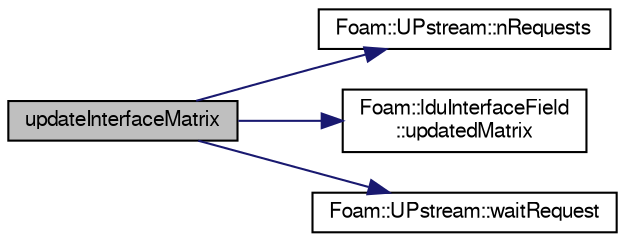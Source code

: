 digraph "updateInterfaceMatrix"
{
  bgcolor="transparent";
  edge [fontname="FreeSans",fontsize="10",labelfontname="FreeSans",labelfontsize="10"];
  node [fontname="FreeSans",fontsize="10",shape=record];
  rankdir="LR";
  Node801 [label="updateInterfaceMatrix",height=0.2,width=0.4,color="black", fillcolor="grey75", style="filled", fontcolor="black"];
  Node801 -> Node802 [color="midnightblue",fontsize="10",style="solid",fontname="FreeSans"];
  Node802 [label="Foam::UPstream::nRequests",height=0.2,width=0.4,color="black",URL="$a26270.html#a85d3ef750354c4fb119608680f4e857f",tooltip="Get number of outstanding requests. "];
  Node801 -> Node803 [color="midnightblue",fontsize="10",style="solid",fontname="FreeSans"];
  Node803 [label="Foam::lduInterfaceField\l::updatedMatrix",height=0.2,width=0.4,color="black",URL="$a26870.html#afe936c8ecb023df2a02ce52444387948",tooltip="Whether matrix has been updated. "];
  Node801 -> Node804 [color="midnightblue",fontsize="10",style="solid",fontname="FreeSans"];
  Node804 [label="Foam::UPstream::waitRequest",height=0.2,width=0.4,color="black",URL="$a26270.html#af86bb6951d1badbe6fb7dcfd7bf33456",tooltip="Wait until request i has finished. "];
}
